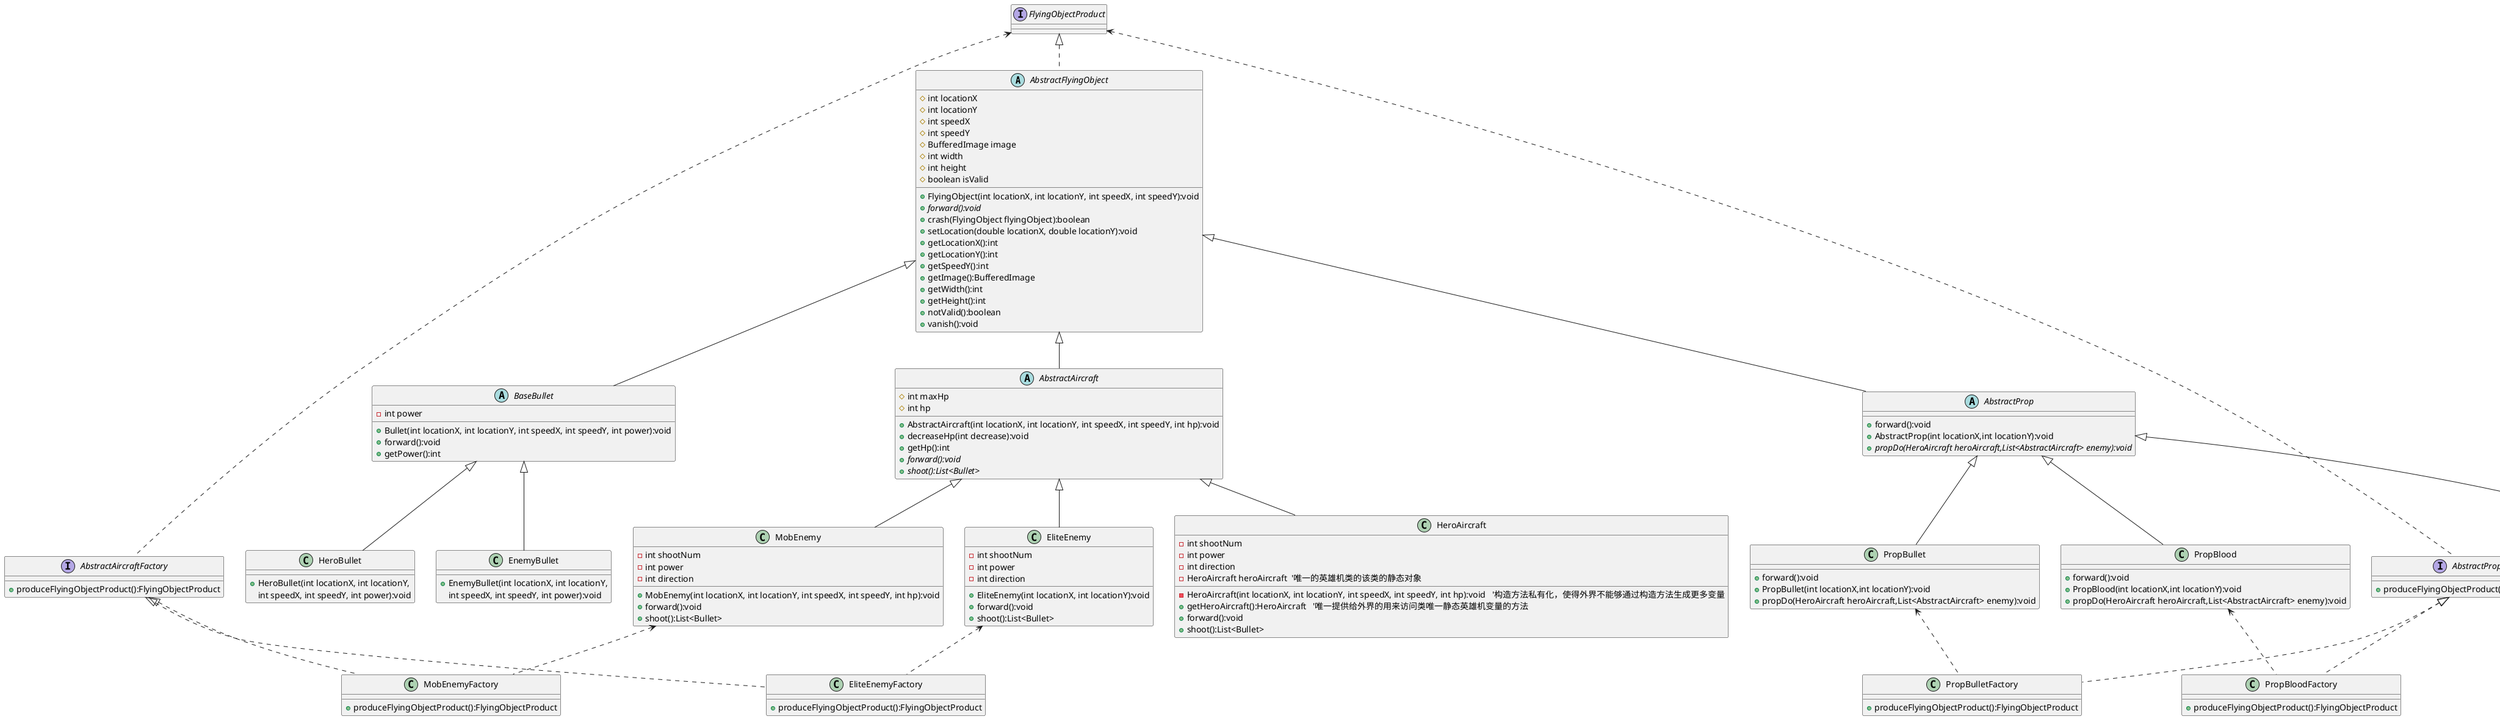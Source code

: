 @startuml
'https://plantuml.com/class-diagram

abstract class AbstractFlyingObject
{
    # int locationX
    # int locationY
    # int speedX
    # int speedY
    # BufferedImage image
    # int width
    # int height
    # boolean isValid

    + FlyingObject(int locationX, int locationY, int speedX, int speedY):void
    + {abstract} forward():void
    + crash(FlyingObject flyingObject):boolean
    + setLocation(double locationX, double locationY):void
    + getLocationX():int
    + getLocationY():int
    + getSpeedY():int
    + getImage():BufferedImage
    + getWidth():int
    + getHeight():int
    + notValid():boolean
    + vanish():void
}
abstract class AbstractAircraft
{
	# int maxHp
    # int hp
    + AbstractAircraft(int locationX, int locationY, int speedX, int speedY, int hp):void
    + decreaseHp(int decrease):void
    + getHp():int
    + {abstract} forward():void
    + {abstract} shoot():List<Bullet>
 }

abstract class BaseBullet
{
    - int power
    + Bullet(int locationX, int locationY, int speedX, int speedY, int power):void
    + forward():void
	+ getPower():int
}
abstract class AbstractProp{
    +forward():void
    +AbstractProp(int locationX,int locationY):void
    +{abstract} propDo(HeroAircraft heroAircraft,List<AbstractAircraft> enemy):void

}


AbstractFlyingObject <|-- AbstractAircraft
AbstractFlyingObject <|-- BaseBullet
AbstractFlyingObject <|-- AbstractProp

AbstractAircraft <|-- HeroAircraft
AbstractAircraft <|-- MobEnemy
AbstractAircraft <|-- EliteEnemy

BaseBullet <|-- HeroBullet
BaseBullet <|-- EnemyBullet

AbstractProp <|-- PropBlood
AbstractProp <|-- PropBomb
AbstractProp <|-- PropBullet



class HeroAircraft {
    - int shootNum
    - int power
    - int direction
    - HeroAircraft heroAircraft  '唯一的英雄机类的该类的静态对象
    - HeroAircraft(int locationX, int locationY, int speedX, int speedY, int hp):void   '构造方法私有化，使得外界不能够通过构造方法生成更多变量
    + getHeroAircraft():HeroAircraft   '唯一提供给外界的用来访问类唯一静态英雄机变量的方法
    + forward():void
    + shoot():List<Bullet>
}



class MobEnemy {
    - int shootNum
    - int power
    - int direction
    + MobEnemy(int locationX, int locationY, int speedX, int speedY, int hp):void
    + forward():void
    + shoot():List<Bullet>
}

class EliteEnemy{
    - int shootNum
    - int power
    - int direction
    + EliteEnemy(int locationX, int locationY):void
    + forward():void
    + shoot():List<Bullet>
}

class HeroBullet {
    + HeroBullet(int locationX, int locationY,
     int speedX, int speedY, int power):void
}

class EnemyBullet {
    + EnemyBullet(int locationX, int locationY,
     int speedX, int speedY, int power):void
}


class PropBlood {
    +forward():void
    +PropBlood(int locationX,int locationY):void
    +propDo(HeroAircraft heroAircraft,List<AbstractAircraft> enemy):void
}

class PropBomb {
    +forward():void
    +PropBomb(int locationX,int locationY):void
    +propDo(HeroAircraft heroAircraft,List<AbstractAircraft> enemy):void
}

class PropBullet {
    +forward():void
    +PropBullet(int locationX,int locationY):void
    +propDo(HeroAircraft heroAircraft,List<AbstractAircraft> enemy):void
}

'抽象工厂方法相关工厂接口和产品接口


interface AbstractPropFactory {
    +produceFlyingObjectProduct():FlyingObjectProduct
}

interface AbstractAircraftFactory {
    +produceFlyingObjectProduct():FlyingObjectProduct
}

interface FlyingObjectProduct {

}



'工厂接口依赖于产品接口
FlyingObjectProduct <.. AbstractPropFactory
FlyingObjectProduct <.. AbstractAircraftFactory

'实现工厂接口的各个具体工厂
class MobEnemyFactory {
    +produceFlyingObjectProduct():FlyingObjectProduct
}
class EliteEnemyFactory {
    +produceFlyingObjectProduct():FlyingObjectProduct
}
class PropBloodFactory {
    +produceFlyingObjectProduct():FlyingObjectProduct
}
class PropBulletFactory {
    +produceFlyingObjectProduct():FlyingObjectProduct
}
class PropBombFactory {
    +produceFlyingObjectProduct():FlyingObjectProduct
}

'需要让所有道具类飞机类都实现产品接口，所以让他们的共同抽象父类实现产品接口
FlyingObjectProduct <|.. AbstractFlyingObject

'描述实现工厂接口的具体工厂类型与工厂接口之间的实现关系
AbstractAircraftFactory <|.. MobEnemyFactory
AbstractAircraftFactory <|.. EliteEnemyFactory
AbstractPropFactory <|.. PropBloodFactory
AbstractPropFactory <|.. PropBulletFactory
AbstractPropFactory <|.. PropBombFactory

'描述具体的工厂与他们要生产的具体产品类型之间的依赖关系，因为他们的生产方法依赖用到特定类型的构造方法
MobEnemy <.. MobEnemyFactory
EliteEnemy <.. EliteEnemyFactory
PropBlood <.. PropBloodFactory
PropBullet <..PropBulletFactory
PropBomb <.. PropBombFactory



@enduml